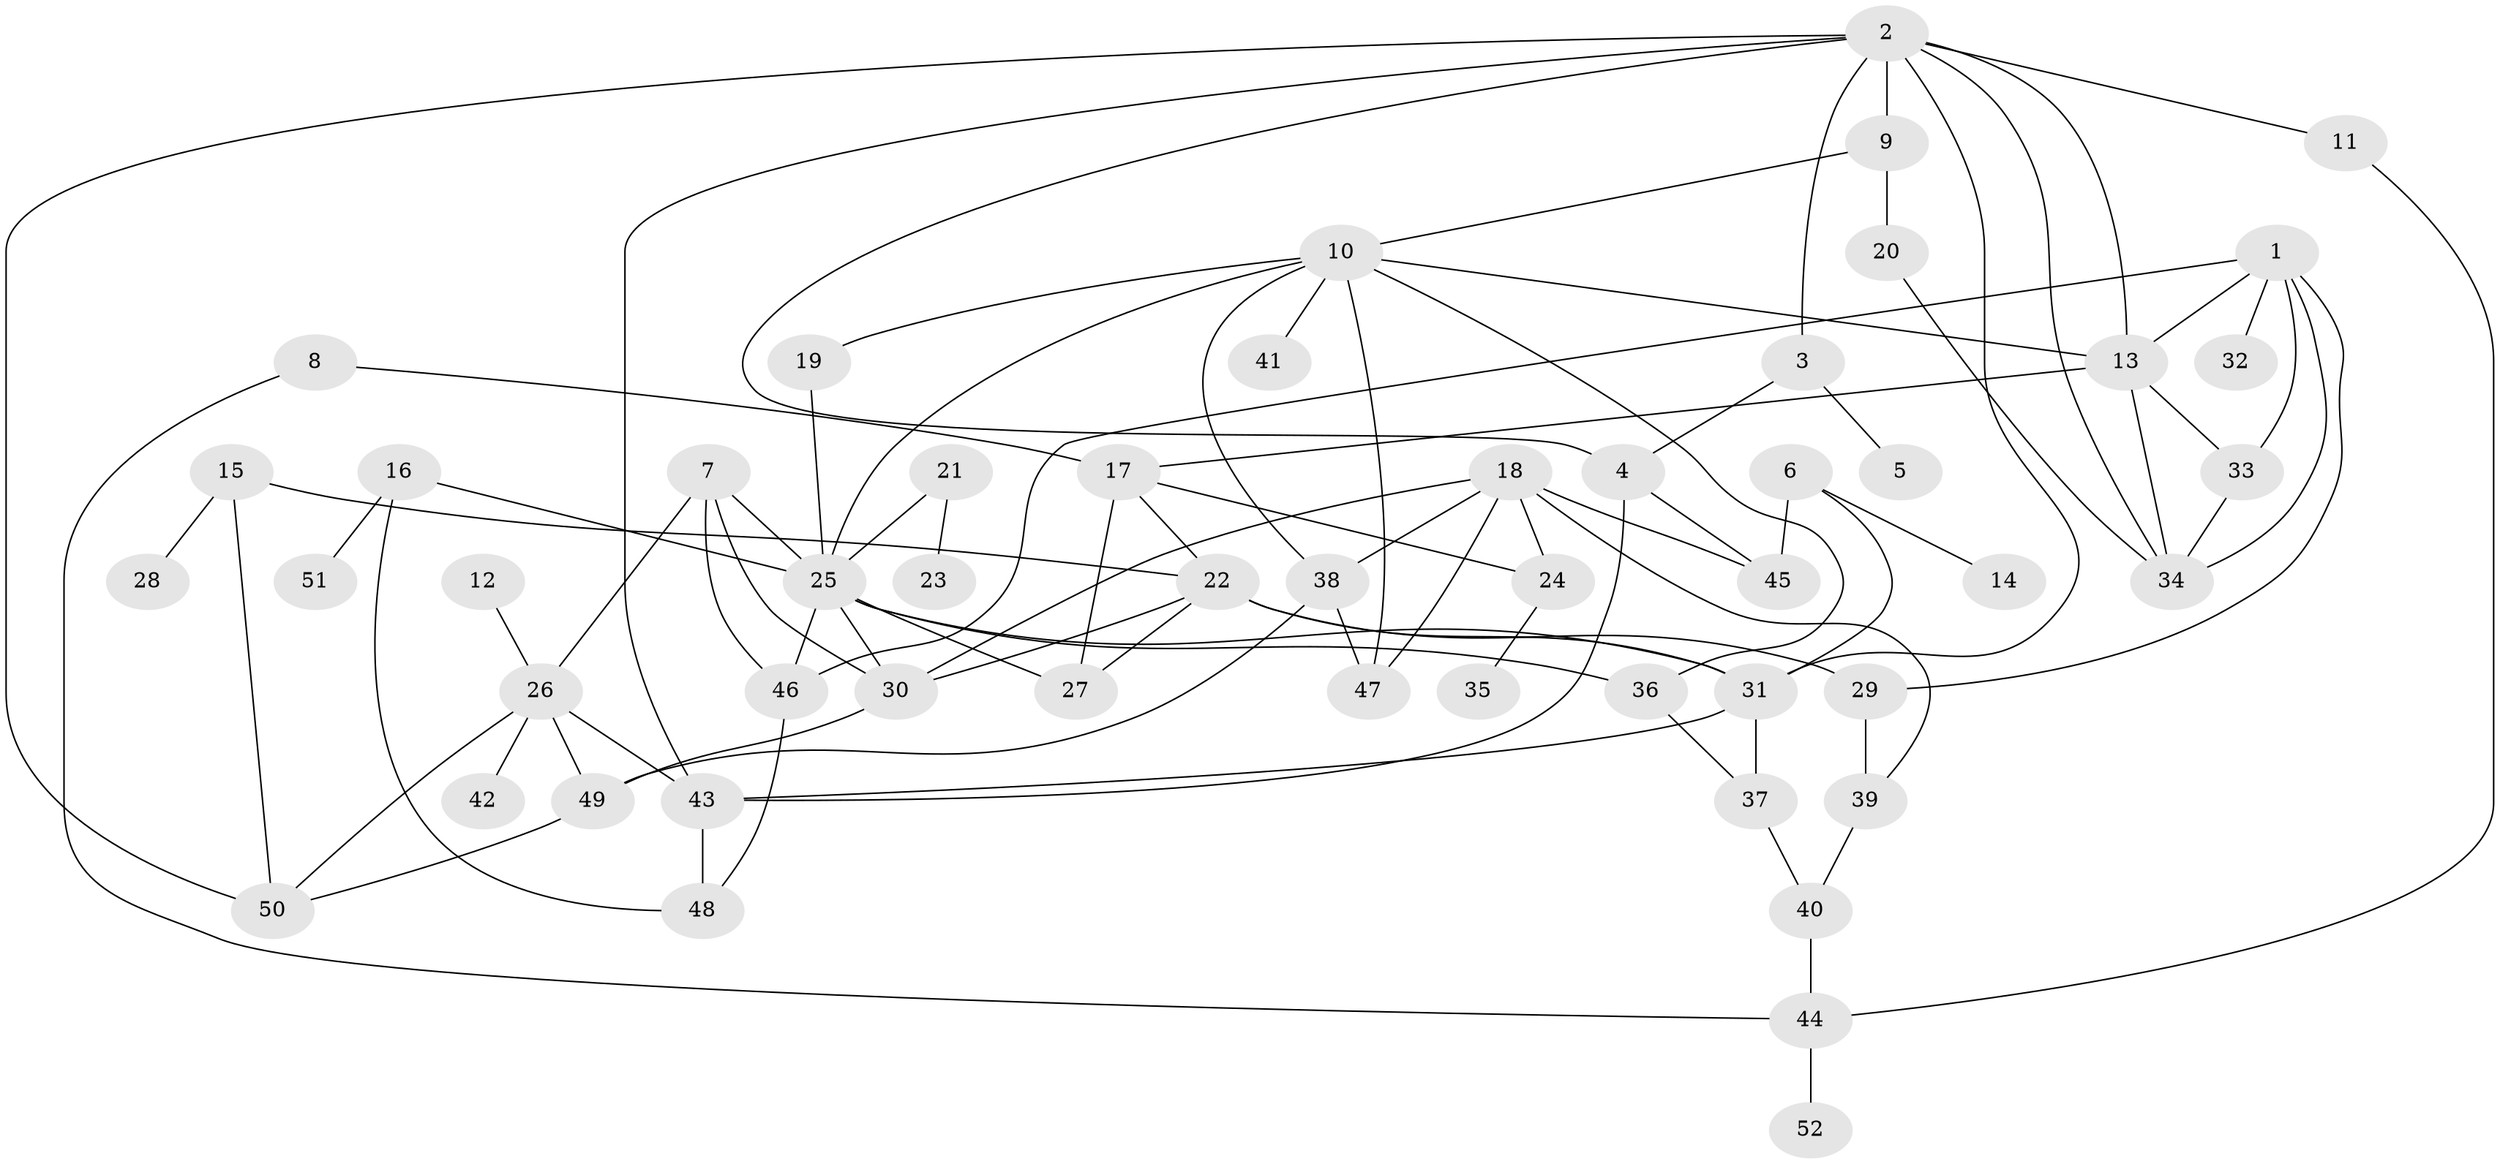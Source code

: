 // original degree distribution, {4: 0.17647058823529413, 5: 0.058823529411764705, 11: 0.011764705882352941, 9: 0.011764705882352941, 3: 0.3058823529411765, 1: 0.2235294117647059, 8: 0.011764705882352941, 2: 0.17647058823529413, 7: 0.023529411764705882}
// Generated by graph-tools (version 1.1) at 2025/35/03/04/25 23:35:59]
// undirected, 52 vertices, 90 edges
graph export_dot {
  node [color=gray90,style=filled];
  1;
  2;
  3;
  4;
  5;
  6;
  7;
  8;
  9;
  10;
  11;
  12;
  13;
  14;
  15;
  16;
  17;
  18;
  19;
  20;
  21;
  22;
  23;
  24;
  25;
  26;
  27;
  28;
  29;
  30;
  31;
  32;
  33;
  34;
  35;
  36;
  37;
  38;
  39;
  40;
  41;
  42;
  43;
  44;
  45;
  46;
  47;
  48;
  49;
  50;
  51;
  52;
  1 -- 13 [weight=1.0];
  1 -- 29 [weight=1.0];
  1 -- 32 [weight=1.0];
  1 -- 33 [weight=1.0];
  1 -- 34 [weight=1.0];
  1 -- 46 [weight=1.0];
  2 -- 3 [weight=1.0];
  2 -- 4 [weight=1.0];
  2 -- 9 [weight=2.0];
  2 -- 11 [weight=1.0];
  2 -- 13 [weight=1.0];
  2 -- 31 [weight=1.0];
  2 -- 34 [weight=1.0];
  2 -- 43 [weight=2.0];
  2 -- 50 [weight=1.0];
  3 -- 4 [weight=1.0];
  3 -- 5 [weight=1.0];
  4 -- 43 [weight=1.0];
  4 -- 45 [weight=1.0];
  6 -- 14 [weight=1.0];
  6 -- 31 [weight=1.0];
  6 -- 45 [weight=1.0];
  7 -- 25 [weight=1.0];
  7 -- 26 [weight=2.0];
  7 -- 30 [weight=1.0];
  7 -- 46 [weight=1.0];
  8 -- 17 [weight=1.0];
  8 -- 44 [weight=1.0];
  9 -- 10 [weight=1.0];
  9 -- 20 [weight=2.0];
  10 -- 13 [weight=1.0];
  10 -- 19 [weight=1.0];
  10 -- 25 [weight=1.0];
  10 -- 36 [weight=1.0];
  10 -- 38 [weight=1.0];
  10 -- 41 [weight=1.0];
  10 -- 47 [weight=1.0];
  11 -- 44 [weight=1.0];
  12 -- 26 [weight=1.0];
  13 -- 17 [weight=1.0];
  13 -- 33 [weight=1.0];
  13 -- 34 [weight=1.0];
  15 -- 22 [weight=1.0];
  15 -- 28 [weight=1.0];
  15 -- 50 [weight=1.0];
  16 -- 25 [weight=1.0];
  16 -- 48 [weight=1.0];
  16 -- 51 [weight=1.0];
  17 -- 22 [weight=1.0];
  17 -- 24 [weight=1.0];
  17 -- 27 [weight=1.0];
  18 -- 24 [weight=1.0];
  18 -- 30 [weight=1.0];
  18 -- 38 [weight=1.0];
  18 -- 39 [weight=1.0];
  18 -- 45 [weight=1.0];
  18 -- 47 [weight=1.0];
  19 -- 25 [weight=1.0];
  20 -- 34 [weight=1.0];
  21 -- 23 [weight=1.0];
  21 -- 25 [weight=1.0];
  22 -- 27 [weight=1.0];
  22 -- 29 [weight=1.0];
  22 -- 30 [weight=1.0];
  22 -- 31 [weight=1.0];
  24 -- 35 [weight=1.0];
  25 -- 27 [weight=1.0];
  25 -- 30 [weight=1.0];
  25 -- 31 [weight=1.0];
  25 -- 36 [weight=1.0];
  25 -- 46 [weight=1.0];
  26 -- 42 [weight=1.0];
  26 -- 43 [weight=1.0];
  26 -- 49 [weight=1.0];
  26 -- 50 [weight=1.0];
  29 -- 39 [weight=1.0];
  30 -- 49 [weight=1.0];
  31 -- 37 [weight=1.0];
  31 -- 43 [weight=1.0];
  33 -- 34 [weight=1.0];
  36 -- 37 [weight=1.0];
  37 -- 40 [weight=1.0];
  38 -- 47 [weight=1.0];
  38 -- 49 [weight=1.0];
  39 -- 40 [weight=1.0];
  40 -- 44 [weight=1.0];
  43 -- 48 [weight=1.0];
  44 -- 52 [weight=1.0];
  46 -- 48 [weight=1.0];
  49 -- 50 [weight=1.0];
}
